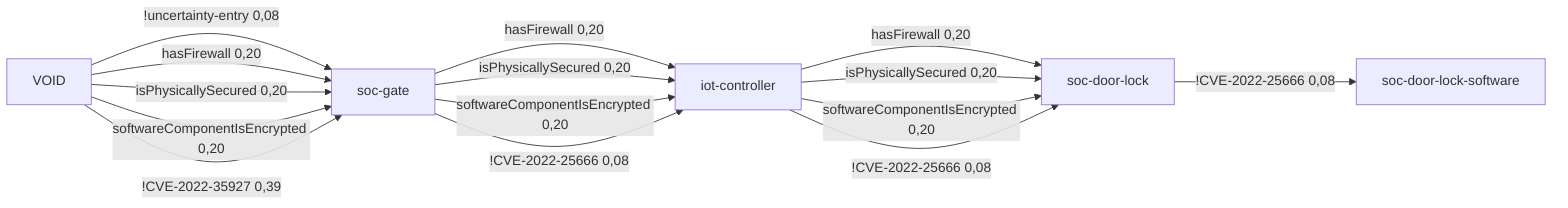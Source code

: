 %% AttributeChange [4mqualcom/apq8096[0m to [4m2.1[0m for node [4msoc-door-lock[0m
%%  VOID -[0,71]->  soc-gate -[0,53]->  iot-controller -[0,53]->  soc-door-lock -[0,08]-> soc-door-lock-software 6,38 0,02
flowchart LR
	soc-door-lock[soc-door-lock]
	soc-door-lock-software[soc-door-lock-software]
	iot-controller[iot-controller]
	soc-gate[soc-gate]
	VOID[VOID]
	soc-door-lock -->|!CVE-2022-25666 0,08| soc-door-lock-software
	iot-controller -->|hasFirewall 0,20| soc-door-lock
	iot-controller -->|isPhysicallySecured 0,20| soc-door-lock
	iot-controller -->|softwareComponentIsEncrypted 0,20| soc-door-lock
	iot-controller -->|!CVE-2022-25666 0,08| soc-door-lock
	soc-gate -->|hasFirewall 0,20| iot-controller
	soc-gate -->|isPhysicallySecured 0,20| iot-controller
	soc-gate -->|softwareComponentIsEncrypted 0,20| iot-controller
	soc-gate -->|!CVE-2022-25666 0,08| iot-controller
	VOID -->|!uncertainty-entry 0,08| soc-gate
	VOID -->|hasFirewall 0,20| soc-gate
	VOID -->|isPhysicallySecured 0,20| soc-gate
	VOID -->|softwareComponentIsEncrypted 0,20| soc-gate
	VOID -->|!CVE-2022-35927 0,39| soc-gate